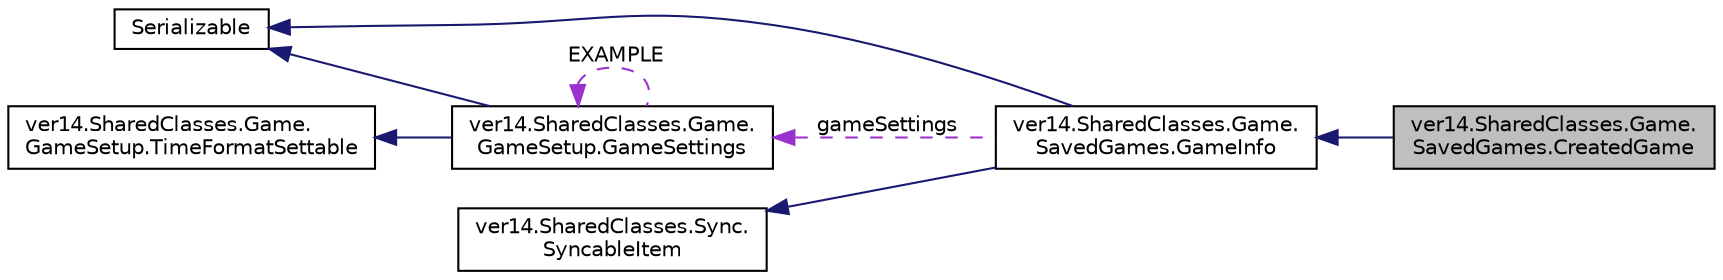 digraph "ver14.SharedClasses.Game.SavedGames.CreatedGame"
{
 // LATEX_PDF_SIZE
  edge [fontname="Helvetica",fontsize="10",labelfontname="Helvetica",labelfontsize="10"];
  node [fontname="Helvetica",fontsize="10",shape=record];
  rankdir="LR";
  Node1 [label="ver14.SharedClasses.Game.\lSavedGames.CreatedGame",height=0.2,width=0.4,color="black", fillcolor="grey75", style="filled", fontcolor="black",tooltip=" "];
  Node2 -> Node1 [dir="back",color="midnightblue",fontsize="10",style="solid",fontname="Helvetica"];
  Node2 [label="ver14.SharedClasses.Game.\lSavedGames.GameInfo",height=0.2,width=0.4,color="black", fillcolor="white", style="filled",URL="$classver14_1_1_shared_classes_1_1_game_1_1_saved_games_1_1_game_info.html",tooltip=" "];
  Node3 -> Node2 [dir="back",color="midnightblue",fontsize="10",style="solid",fontname="Helvetica"];
  Node3 [label="Serializable",height=0.2,width=0.4,color="black", fillcolor="white", style="filled",tooltip=" "];
  Node4 -> Node2 [dir="back",color="midnightblue",fontsize="10",style="solid",fontname="Helvetica"];
  Node4 [label="ver14.SharedClasses.Sync.\lSyncableItem",height=0.2,width=0.4,color="black", fillcolor="white", style="filled",URL="$interfacever14_1_1_shared_classes_1_1_sync_1_1_syncable_item.html",tooltip=" "];
  Node5 -> Node2 [dir="back",color="darkorchid3",fontsize="10",style="dashed",label=" gameSettings" ,fontname="Helvetica"];
  Node5 [label="ver14.SharedClasses.Game.\lGameSetup.GameSettings",height=0.2,width=0.4,color="black", fillcolor="white", style="filled",URL="$classver14_1_1_shared_classes_1_1_game_1_1_game_setup_1_1_game_settings.html",tooltip=" "];
  Node3 -> Node5 [dir="back",color="midnightblue",fontsize="10",style="solid",fontname="Helvetica"];
  Node6 -> Node5 [dir="back",color="midnightblue",fontsize="10",style="solid",fontname="Helvetica"];
  Node6 [label="ver14.SharedClasses.Game.\lGameSetup.TimeFormatSettable",height=0.2,width=0.4,color="black", fillcolor="white", style="filled",URL="$interfacever14_1_1_shared_classes_1_1_game_1_1_game_setup_1_1_time_format_settable.html",tooltip=" "];
  Node5 -> Node5 [dir="back",color="darkorchid3",fontsize="10",style="dashed",label=" EXAMPLE" ,fontname="Helvetica"];
}
